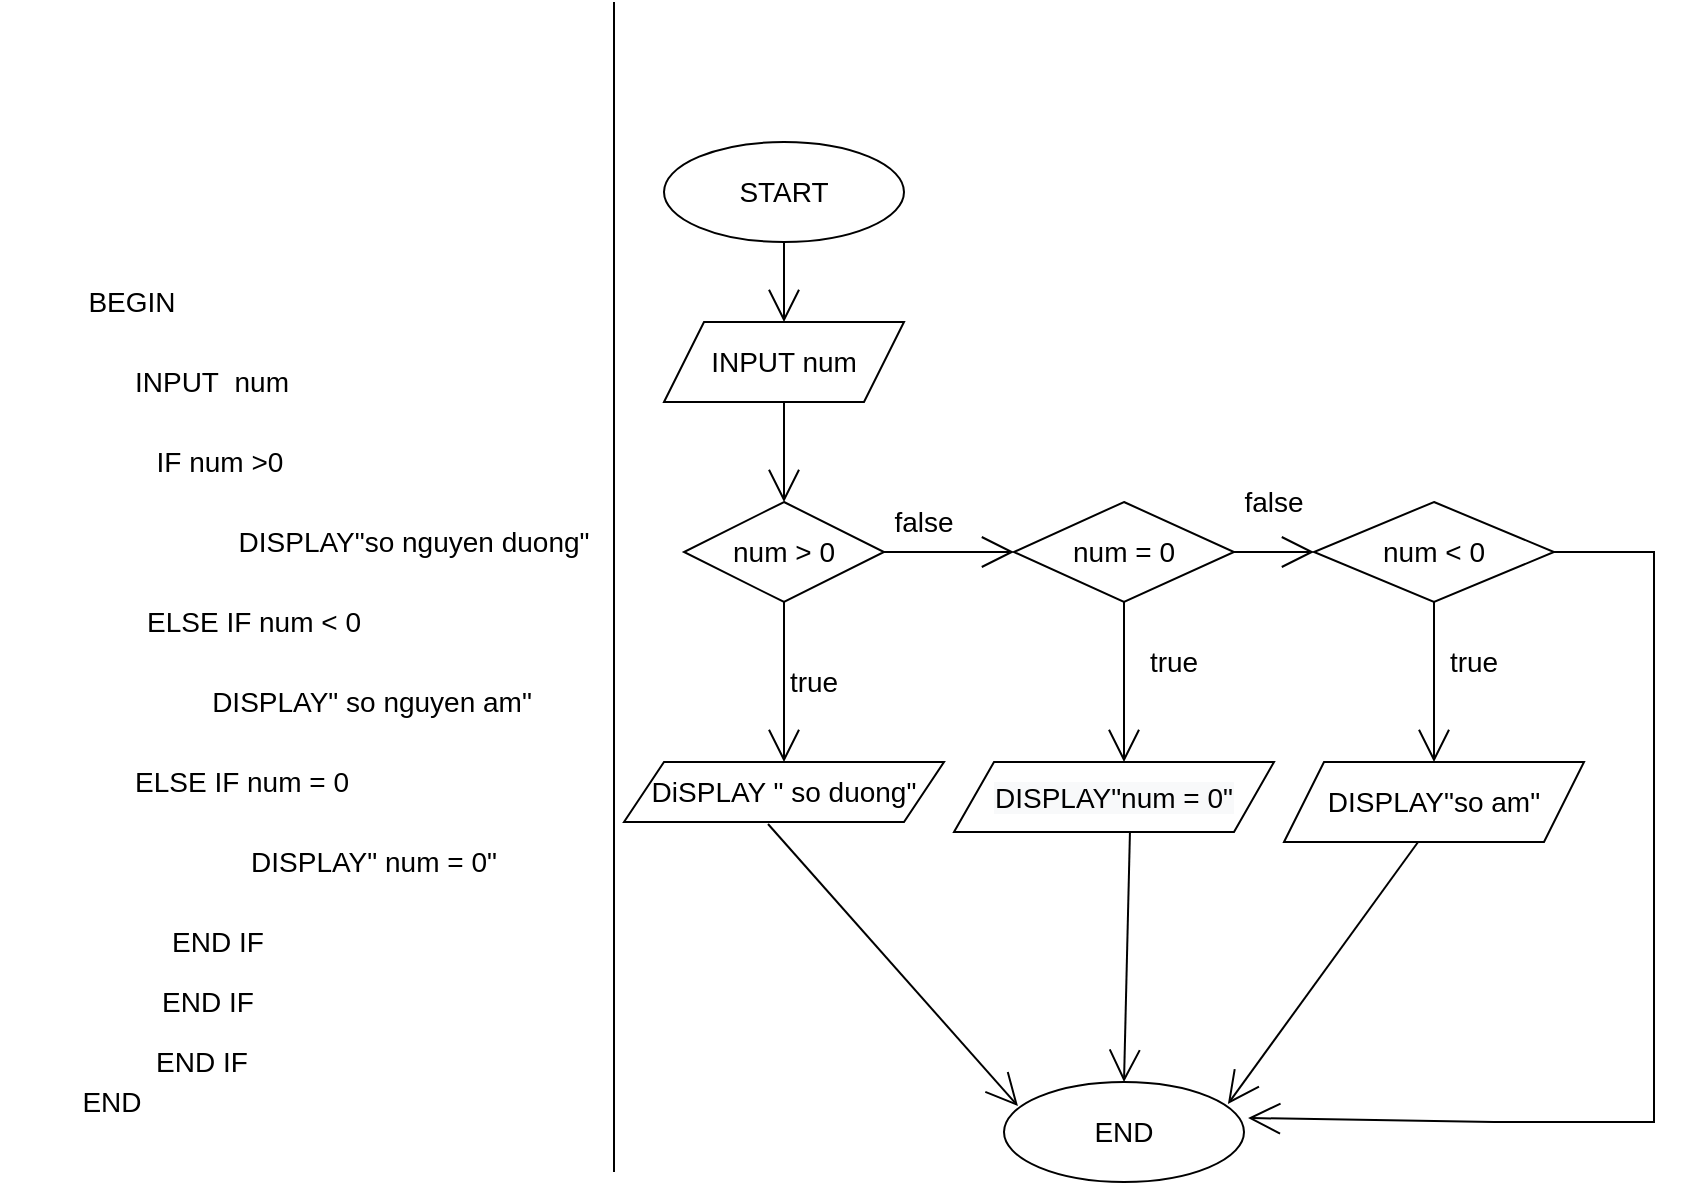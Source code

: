 <mxfile version="15.3.5" type="device"><diagram id="4j5aBFR7eLoE_vL0zOm5" name="Page-1"><mxGraphModel dx="1108" dy="516" grid="1" gridSize="10" guides="1" tooltips="1" connect="1" arrows="1" fold="1" page="1" pageScale="1" pageWidth="827" pageHeight="1169" math="0" shadow="0"><root><mxCell id="0"/><mxCell id="1" parent="0"/><mxCell id="AL-HndWGBrZgHUnohn2X-4" value="" style="endArrow=none;html=1;fontSize=14;startSize=14;endSize=14;sourcePerimeterSpacing=8;targetPerimeterSpacing=8;" parent="1" edge="1"><mxGeometry width="50" height="50" relative="1" as="geometry"><mxPoint x="320" y="585" as="sourcePoint"/><mxPoint x="320" as="targetPoint"/></mxGeometry></mxCell><mxCell id="AL-HndWGBrZgHUnohn2X-18" value="BEGIN" style="text;html=1;strokeColor=none;fillColor=none;align=center;verticalAlign=middle;whiteSpace=wrap;rounded=0;hachureGap=4;pointerEvents=0;fontSize=14;" parent="1" vertex="1"><mxGeometry x="39" y="140" width="80" height="20" as="geometry"/></mxCell><mxCell id="AL-HndWGBrZgHUnohn2X-20" value="INPUT&amp;nbsp; num" style="text;html=1;strokeColor=none;fillColor=none;align=center;verticalAlign=middle;whiteSpace=wrap;rounded=0;hachureGap=4;pointerEvents=0;fontSize=14;" parent="1" vertex="1"><mxGeometry x="79" y="180" width="80" height="20" as="geometry"/></mxCell><mxCell id="AL-HndWGBrZgHUnohn2X-26" value="IF num &amp;gt;0" style="text;html=1;strokeColor=none;fillColor=none;align=center;verticalAlign=middle;whiteSpace=wrap;rounded=0;hachureGap=4;pointerEvents=0;fontSize=14;" parent="1" vertex="1"><mxGeometry x="13" y="220" width="220" height="20" as="geometry"/></mxCell><mxCell id="AL-HndWGBrZgHUnohn2X-27" value="DISPLAY&quot;so nguyen duong&quot;" style="text;html=1;strokeColor=none;fillColor=none;align=center;verticalAlign=middle;whiteSpace=wrap;rounded=0;hachureGap=4;pointerEvents=0;fontSize=14;" parent="1" vertex="1"><mxGeometry x="120" y="260" width="200" height="20" as="geometry"/></mxCell><mxCell id="AL-HndWGBrZgHUnohn2X-28" value="ELSE IF num &amp;lt; 0" style="text;html=1;strokeColor=none;fillColor=none;align=center;verticalAlign=middle;whiteSpace=wrap;rounded=0;hachureGap=4;pointerEvents=0;fontSize=14;" parent="1" vertex="1"><mxGeometry x="20" y="300" width="240" height="20" as="geometry"/></mxCell><mxCell id="AL-HndWGBrZgHUnohn2X-29" value="DISPLAY&quot; so nguyen am&quot;" style="text;html=1;strokeColor=none;fillColor=none;align=center;verticalAlign=middle;whiteSpace=wrap;rounded=0;hachureGap=4;pointerEvents=0;fontSize=14;" parent="1" vertex="1"><mxGeometry x="109" y="340" width="180" height="20" as="geometry"/></mxCell><mxCell id="AL-HndWGBrZgHUnohn2X-33" value="ELSE IF num = 0" style="text;html=1;strokeColor=none;fillColor=none;align=center;verticalAlign=middle;whiteSpace=wrap;rounded=0;hachureGap=4;pointerEvents=0;fontSize=14;" parent="1" vertex="1"><mxGeometry x="79" y="380" width="110" height="20" as="geometry"/></mxCell><mxCell id="AL-HndWGBrZgHUnohn2X-35" value="DISPLAY&quot; num = 0&quot;" style="text;html=1;strokeColor=none;fillColor=none;align=center;verticalAlign=middle;whiteSpace=wrap;rounded=0;hachureGap=4;pointerEvents=0;fontSize=14;" parent="1" vertex="1"><mxGeometry x="80" y="420" width="240" height="20" as="geometry"/></mxCell><mxCell id="AL-HndWGBrZgHUnohn2X-36" value="END IF" style="text;html=1;strokeColor=none;fillColor=none;align=center;verticalAlign=middle;whiteSpace=wrap;rounded=0;hachureGap=4;pointerEvents=0;fontSize=14;" parent="1" vertex="1"><mxGeometry x="92" y="460" width="60" height="20" as="geometry"/></mxCell><mxCell id="AL-HndWGBrZgHUnohn2X-38" value="&lt;span&gt;END IF&lt;/span&gt;" style="text;html=1;strokeColor=none;fillColor=none;align=center;verticalAlign=middle;whiteSpace=wrap;rounded=0;hachureGap=4;pointerEvents=0;fontSize=14;" parent="1" vertex="1"><mxGeometry x="92" y="490" width="50" height="20" as="geometry"/></mxCell><mxCell id="AL-HndWGBrZgHUnohn2X-39" value="&lt;span&gt;END IF&lt;/span&gt;" style="text;html=1;strokeColor=none;fillColor=none;align=center;verticalAlign=middle;whiteSpace=wrap;rounded=0;hachureGap=4;pointerEvents=0;fontSize=14;" parent="1" vertex="1"><mxGeometry x="89" y="520" width="50" height="20" as="geometry"/></mxCell><mxCell id="AL-HndWGBrZgHUnohn2X-42" value="END" style="text;html=1;strokeColor=none;fillColor=none;align=center;verticalAlign=middle;whiteSpace=wrap;rounded=0;hachureGap=4;pointerEvents=0;fontSize=14;" parent="1" vertex="1"><mxGeometry x="49" y="540" width="40" height="20" as="geometry"/></mxCell><mxCell id="AL-HndWGBrZgHUnohn2X-44" style="edgeStyle=none;rounded=0;orthogonalLoop=1;jettySize=auto;html=1;exitX=0.5;exitY=1;exitDx=0;exitDy=0;fontSize=14;endArrow=open;startSize=14;endSize=14;sourcePerimeterSpacing=8;targetPerimeterSpacing=8;entryX=0.5;entryY=0;entryDx=0;entryDy=0;" parent="1" source="AL-HndWGBrZgHUnohn2X-43" target="AL-HndWGBrZgHUnohn2X-45" edge="1"><mxGeometry relative="1" as="geometry"><mxPoint x="580" y="160" as="targetPoint"/></mxGeometry></mxCell><mxCell id="AL-HndWGBrZgHUnohn2X-43" value="START" style="ellipse;whiteSpace=wrap;html=1;hachureGap=4;pointerEvents=0;fontSize=14;" parent="1" vertex="1"><mxGeometry x="345" y="70" width="120" height="50" as="geometry"/></mxCell><mxCell id="AL-HndWGBrZgHUnohn2X-53" style="edgeStyle=none;rounded=0;orthogonalLoop=1;jettySize=auto;html=1;exitX=0.5;exitY=1;exitDx=0;exitDy=0;entryX=0.5;entryY=0;entryDx=0;entryDy=0;fontSize=14;endArrow=open;startSize=14;endSize=14;sourcePerimeterSpacing=8;targetPerimeterSpacing=8;" parent="1" source="AL-HndWGBrZgHUnohn2X-45" target="AL-HndWGBrZgHUnohn2X-47" edge="1"><mxGeometry relative="1" as="geometry"/></mxCell><mxCell id="AL-HndWGBrZgHUnohn2X-45" value="INPUT num" style="shape=parallelogram;perimeter=parallelogramPerimeter;whiteSpace=wrap;html=1;fixedSize=1;hachureGap=4;pointerEvents=0;fontSize=14;" parent="1" vertex="1"><mxGeometry x="345" y="160" width="120" height="40" as="geometry"/></mxCell><mxCell id="-CPn-eIdsFE4TNl3jItr-5" style="edgeStyle=none;rounded=0;orthogonalLoop=1;jettySize=auto;html=1;exitX=1;exitY=0.5;exitDx=0;exitDy=0;entryX=0;entryY=0.5;entryDx=0;entryDy=0;fontSize=14;endArrow=open;startSize=14;endSize=14;sourcePerimeterSpacing=8;targetPerimeterSpacing=8;" edge="1" parent="1" source="AL-HndWGBrZgHUnohn2X-47" target="AL-HndWGBrZgHUnohn2X-57"><mxGeometry relative="1" as="geometry"/></mxCell><mxCell id="-CPn-eIdsFE4TNl3jItr-14" style="edgeStyle=none;rounded=0;orthogonalLoop=1;jettySize=auto;html=1;exitX=0.5;exitY=1;exitDx=0;exitDy=0;entryX=0.5;entryY=0;entryDx=0;entryDy=0;fontSize=14;endArrow=open;startSize=14;endSize=14;sourcePerimeterSpacing=8;targetPerimeterSpacing=8;" edge="1" parent="1" source="AL-HndWGBrZgHUnohn2X-47" target="-CPn-eIdsFE4TNl3jItr-2"><mxGeometry relative="1" as="geometry"/></mxCell><mxCell id="AL-HndWGBrZgHUnohn2X-47" value="num &amp;gt; 0" style="rhombus;whiteSpace=wrap;html=1;hachureGap=4;pointerEvents=0;fontSize=14;" parent="1" vertex="1"><mxGeometry x="355" y="250" width="100" height="50" as="geometry"/></mxCell><mxCell id="AL-HndWGBrZgHUnohn2X-63" style="edgeStyle=none;rounded=0;orthogonalLoop=1;jettySize=auto;html=1;exitX=0.45;exitY=1.033;exitDx=0;exitDy=0;fontSize=14;endArrow=open;startSize=14;endSize=14;sourcePerimeterSpacing=8;targetPerimeterSpacing=8;exitPerimeter=0;entryX=0.058;entryY=0.24;entryDx=0;entryDy=0;entryPerimeter=0;" parent="1" source="-CPn-eIdsFE4TNl3jItr-2" edge="1" target="AL-HndWGBrZgHUnohn2X-66"><mxGeometry relative="1" as="geometry"><mxPoint x="520" y="550" as="targetPoint"/><Array as="points"/><mxPoint x="405" y="420" as="sourcePoint"/></mxGeometry></mxCell><mxCell id="AL-HndWGBrZgHUnohn2X-60" style="edgeStyle=none;rounded=0;orthogonalLoop=1;jettySize=auto;html=1;exitX=0.5;exitY=1;exitDx=0;exitDy=0;fontSize=14;endArrow=open;startSize=14;endSize=14;sourcePerimeterSpacing=8;targetPerimeterSpacing=8;entryX=0.5;entryY=0;entryDx=0;entryDy=0;" parent="1" source="AL-HndWGBrZgHUnohn2X-56" edge="1" target="-CPn-eIdsFE4TNl3jItr-4"><mxGeometry relative="1" as="geometry"><mxPoint x="730" y="375" as="targetPoint"/></mxGeometry></mxCell><mxCell id="-CPn-eIdsFE4TNl3jItr-20" style="edgeStyle=none;rounded=0;orthogonalLoop=1;jettySize=auto;html=1;exitX=1;exitY=0.5;exitDx=0;exitDy=0;entryX=1.017;entryY=0.36;entryDx=0;entryDy=0;entryPerimeter=0;fontSize=14;endArrow=open;startSize=14;endSize=14;sourcePerimeterSpacing=8;targetPerimeterSpacing=8;" edge="1" parent="1" source="AL-HndWGBrZgHUnohn2X-56" target="AL-HndWGBrZgHUnohn2X-66"><mxGeometry relative="1" as="geometry"><Array as="points"><mxPoint x="840" y="275"/><mxPoint x="840" y="440"/><mxPoint x="840" y="480"/><mxPoint x="840" y="520"/><mxPoint x="840" y="560"/><mxPoint x="790" y="560"/><mxPoint x="760" y="560"/></Array></mxGeometry></mxCell><mxCell id="AL-HndWGBrZgHUnohn2X-56" value="num &amp;lt; 0" style="rhombus;whiteSpace=wrap;html=1;hachureGap=4;pointerEvents=0;fontSize=14;" parent="1" vertex="1"><mxGeometry x="670" y="250" width="120" height="50" as="geometry"/></mxCell><mxCell id="AL-HndWGBrZgHUnohn2X-59" style="edgeStyle=none;rounded=0;orthogonalLoop=1;jettySize=auto;html=1;exitX=0.5;exitY=1;exitDx=0;exitDy=0;fontSize=14;endArrow=open;startSize=14;endSize=14;sourcePerimeterSpacing=8;targetPerimeterSpacing=8;entryX=0.5;entryY=0;entryDx=0;entryDy=0;" parent="1" source="AL-HndWGBrZgHUnohn2X-57" edge="1"><mxGeometry relative="1" as="geometry"><mxPoint x="575" y="380" as="targetPoint"/></mxGeometry></mxCell><mxCell id="-CPn-eIdsFE4TNl3jItr-10" style="edgeStyle=none;rounded=0;orthogonalLoop=1;jettySize=auto;html=1;exitX=1;exitY=0.5;exitDx=0;exitDy=0;entryX=0;entryY=0.5;entryDx=0;entryDy=0;fontSize=14;endArrow=open;startSize=14;endSize=14;sourcePerimeterSpacing=8;targetPerimeterSpacing=8;" edge="1" parent="1" source="AL-HndWGBrZgHUnohn2X-57" target="AL-HndWGBrZgHUnohn2X-56"><mxGeometry relative="1" as="geometry"/></mxCell><mxCell id="AL-HndWGBrZgHUnohn2X-57" value="num = 0" style="rhombus;whiteSpace=wrap;html=1;hachureGap=4;pointerEvents=0;fontSize=14;" parent="1" vertex="1"><mxGeometry x="520" y="250" width="110" height="50" as="geometry"/></mxCell><mxCell id="AL-HndWGBrZgHUnohn2X-64" style="edgeStyle=none;rounded=0;orthogonalLoop=1;jettySize=auto;html=1;fontSize=14;endArrow=open;startSize=14;endSize=14;sourcePerimeterSpacing=8;targetPerimeterSpacing=8;exitX=0.55;exitY=0.971;exitDx=0;exitDy=0;exitPerimeter=0;entryX=0.5;entryY=0;entryDx=0;entryDy=0;" parent="1" source="-CPn-eIdsFE4TNl3jItr-3" edge="1" target="AL-HndWGBrZgHUnohn2X-66"><mxGeometry relative="1" as="geometry"><mxPoint x="575" y="540" as="targetPoint"/><mxPoint x="710" y="160" as="sourcePoint"/></mxGeometry></mxCell><mxCell id="AL-HndWGBrZgHUnohn2X-65" style="edgeStyle=none;rounded=0;orthogonalLoop=1;jettySize=auto;html=1;exitX=0.447;exitY=1;exitDx=0;exitDy=0;fontSize=14;endArrow=open;startSize=14;endSize=14;sourcePerimeterSpacing=8;targetPerimeterSpacing=8;exitPerimeter=0;entryX=0.933;entryY=0.22;entryDx=0;entryDy=0;entryPerimeter=0;" parent="1" source="-CPn-eIdsFE4TNl3jItr-4" edge="1" target="AL-HndWGBrZgHUnohn2X-66"><mxGeometry relative="1" as="geometry"><mxPoint x="630" y="550" as="targetPoint"/><Array as="points"/><mxPoint x="725" y="420" as="sourcePoint"/></mxGeometry></mxCell><mxCell id="AL-HndWGBrZgHUnohn2X-66" value="END" style="ellipse;whiteSpace=wrap;html=1;hachureGap=4;pointerEvents=0;fontSize=14;" parent="1" vertex="1"><mxGeometry x="515" y="540" width="120" height="50" as="geometry"/></mxCell><mxCell id="-CPn-eIdsFE4TNl3jItr-2" value="&lt;span&gt;DiSPLAY &quot; so duong&quot;&lt;/span&gt;" style="shape=parallelogram;perimeter=parallelogramPerimeter;whiteSpace=wrap;html=1;fixedSize=1;hachureGap=4;pointerEvents=0;fontSize=14;" vertex="1" parent="1"><mxGeometry x="325" y="380" width="160" height="30" as="geometry"/></mxCell><mxCell id="-CPn-eIdsFE4TNl3jItr-3" value="&#10;&#10;&lt;span style=&quot;color: rgb(0, 0, 0); font-family: helvetica; font-size: 14px; font-style: normal; font-weight: 400; letter-spacing: normal; text-align: center; text-indent: 0px; text-transform: none; word-spacing: 0px; background-color: rgb(248, 249, 250); display: inline; float: none;&quot;&gt;DISPLAY&quot;num = 0&quot;&lt;/span&gt;&#10;&#10;" style="shape=parallelogram;perimeter=parallelogramPerimeter;whiteSpace=wrap;html=1;fixedSize=1;hachureGap=4;pointerEvents=0;fontSize=14;" vertex="1" parent="1"><mxGeometry x="490" y="380" width="160" height="35" as="geometry"/></mxCell><mxCell id="-CPn-eIdsFE4TNl3jItr-4" value="&lt;span&gt;DISPLAY&quot;so am&quot;&lt;/span&gt;" style="shape=parallelogram;perimeter=parallelogramPerimeter;whiteSpace=wrap;html=1;fixedSize=1;hachureGap=4;pointerEvents=0;fontSize=14;" vertex="1" parent="1"><mxGeometry x="655" y="380" width="150" height="40" as="geometry"/></mxCell><mxCell id="-CPn-eIdsFE4TNl3jItr-6" value="true" style="text;html=1;strokeColor=none;fillColor=none;align=center;verticalAlign=middle;whiteSpace=wrap;rounded=0;hachureGap=4;pointerEvents=0;fontSize=14;" vertex="1" parent="1"><mxGeometry x="400" y="330" width="40" height="20" as="geometry"/></mxCell><mxCell id="-CPn-eIdsFE4TNl3jItr-7" value="true" style="text;html=1;strokeColor=none;fillColor=none;align=center;verticalAlign=middle;whiteSpace=wrap;rounded=0;hachureGap=4;pointerEvents=0;fontSize=14;" vertex="1" parent="1"><mxGeometry x="580" y="320" width="40" height="20" as="geometry"/></mxCell><mxCell id="-CPn-eIdsFE4TNl3jItr-9" value="true" style="text;html=1;strokeColor=none;fillColor=none;align=center;verticalAlign=middle;whiteSpace=wrap;rounded=0;hachureGap=4;pointerEvents=0;fontSize=14;" vertex="1" parent="1"><mxGeometry x="730" y="320" width="40" height="20" as="geometry"/></mxCell><mxCell id="-CPn-eIdsFE4TNl3jItr-11" value="false" style="text;html=1;strokeColor=none;fillColor=none;align=center;verticalAlign=middle;whiteSpace=wrap;rounded=0;hachureGap=4;pointerEvents=0;fontSize=14;" vertex="1" parent="1"><mxGeometry x="455" y="250" width="40" height="20" as="geometry"/></mxCell><mxCell id="-CPn-eIdsFE4TNl3jItr-12" value="false" style="text;html=1;strokeColor=none;fillColor=none;align=center;verticalAlign=middle;whiteSpace=wrap;rounded=0;hachureGap=4;pointerEvents=0;fontSize=14;" vertex="1" parent="1"><mxGeometry x="630" y="240" width="40" height="20" as="geometry"/></mxCell></root></mxGraphModel></diagram></mxfile>